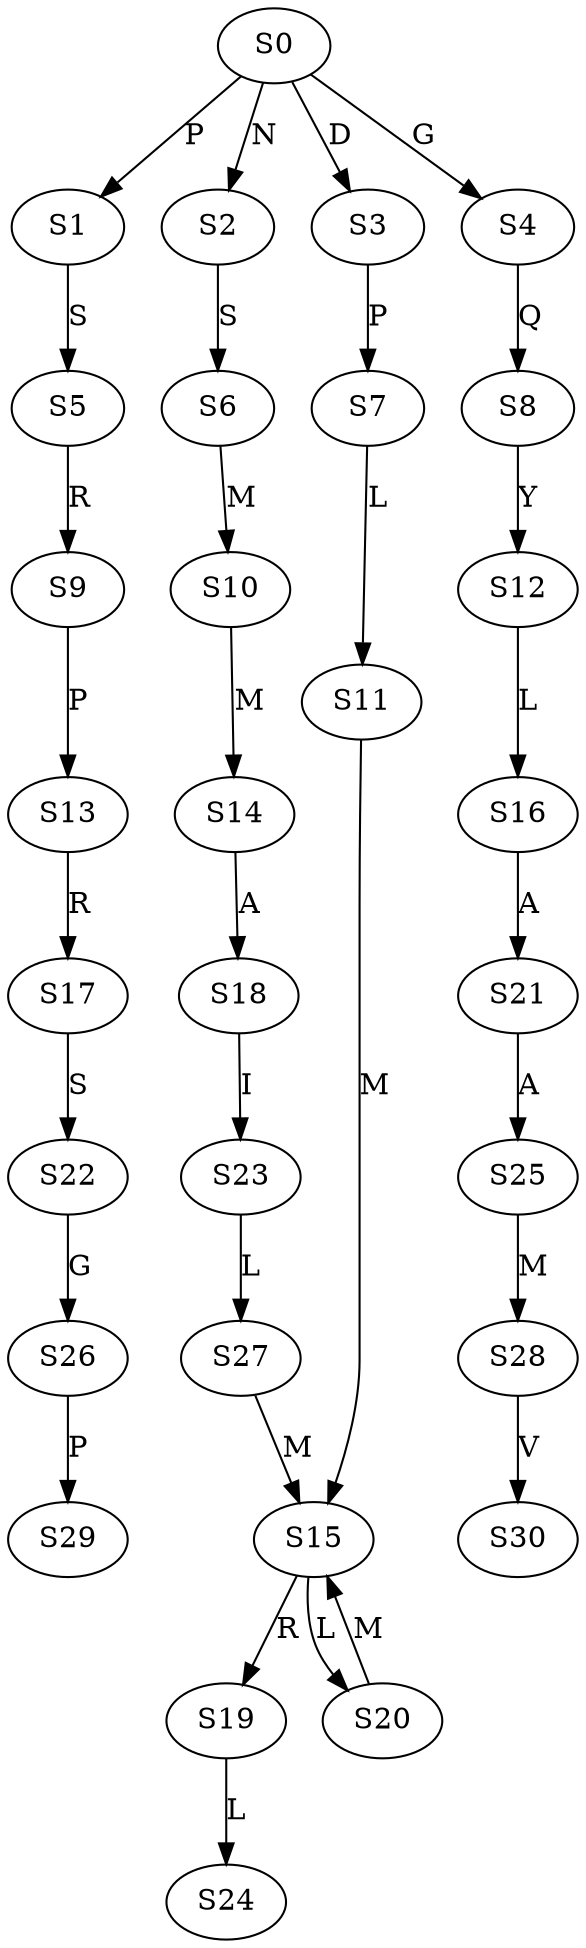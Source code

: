 strict digraph  {
	S0 -> S1 [ label = P ];
	S0 -> S2 [ label = N ];
	S0 -> S3 [ label = D ];
	S0 -> S4 [ label = G ];
	S1 -> S5 [ label = S ];
	S2 -> S6 [ label = S ];
	S3 -> S7 [ label = P ];
	S4 -> S8 [ label = Q ];
	S5 -> S9 [ label = R ];
	S6 -> S10 [ label = M ];
	S7 -> S11 [ label = L ];
	S8 -> S12 [ label = Y ];
	S9 -> S13 [ label = P ];
	S10 -> S14 [ label = M ];
	S11 -> S15 [ label = M ];
	S12 -> S16 [ label = L ];
	S13 -> S17 [ label = R ];
	S14 -> S18 [ label = A ];
	S15 -> S19 [ label = R ];
	S15 -> S20 [ label = L ];
	S16 -> S21 [ label = A ];
	S17 -> S22 [ label = S ];
	S18 -> S23 [ label = I ];
	S19 -> S24 [ label = L ];
	S20 -> S15 [ label = M ];
	S21 -> S25 [ label = A ];
	S22 -> S26 [ label = G ];
	S23 -> S27 [ label = L ];
	S25 -> S28 [ label = M ];
	S26 -> S29 [ label = P ];
	S27 -> S15 [ label = M ];
	S28 -> S30 [ label = V ];
}
